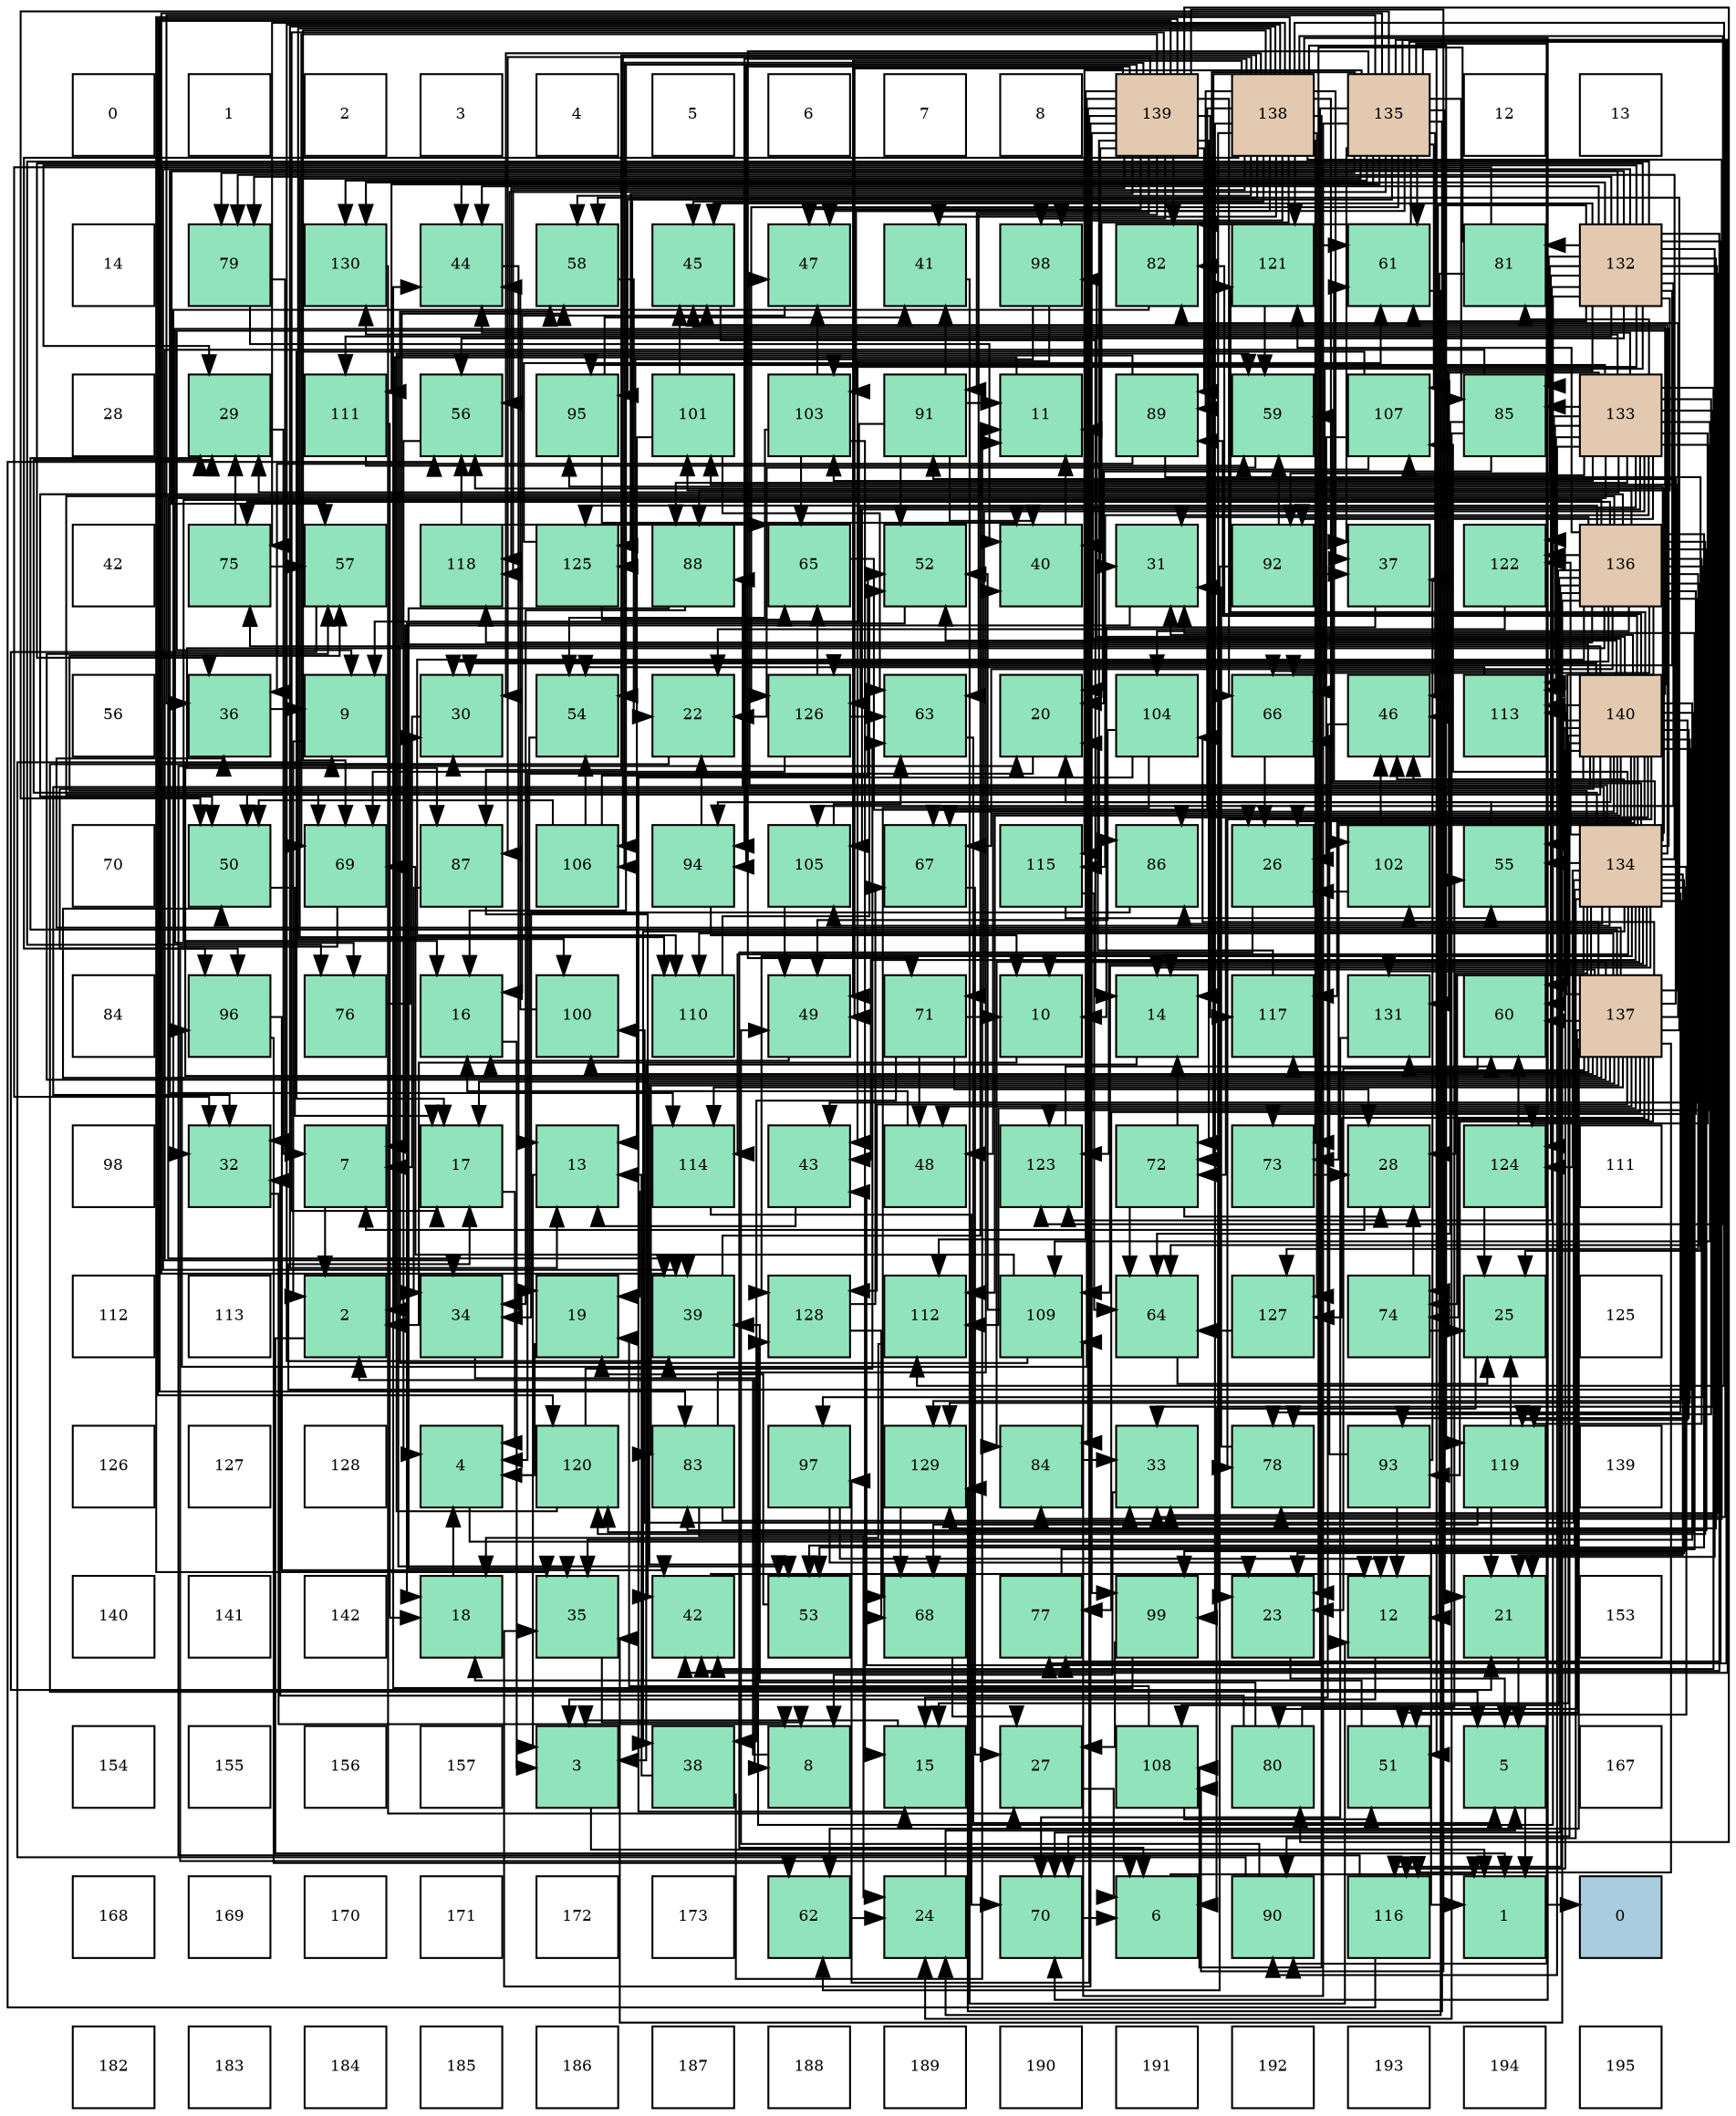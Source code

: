 digraph layout{
 rankdir=TB;
 splines=ortho;
 node [style=filled shape=square fixedsize=true width=0.6];
0[label="0", fontsize=8, fillcolor="#ffffff"];
1[label="1", fontsize=8, fillcolor="#ffffff"];
2[label="2", fontsize=8, fillcolor="#ffffff"];
3[label="3", fontsize=8, fillcolor="#ffffff"];
4[label="4", fontsize=8, fillcolor="#ffffff"];
5[label="5", fontsize=8, fillcolor="#ffffff"];
6[label="6", fontsize=8, fillcolor="#ffffff"];
7[label="7", fontsize=8, fillcolor="#ffffff"];
8[label="8", fontsize=8, fillcolor="#ffffff"];
9[label="139", fontsize=8, fillcolor="#e3c9af"];
10[label="138", fontsize=8, fillcolor="#e3c9af"];
11[label="135", fontsize=8, fillcolor="#e3c9af"];
12[label="12", fontsize=8, fillcolor="#ffffff"];
13[label="13", fontsize=8, fillcolor="#ffffff"];
14[label="14", fontsize=8, fillcolor="#ffffff"];
15[label="79", fontsize=8, fillcolor="#91e3bb"];
16[label="130", fontsize=8, fillcolor="#91e3bb"];
17[label="44", fontsize=8, fillcolor="#91e3bb"];
18[label="58", fontsize=8, fillcolor="#91e3bb"];
19[label="45", fontsize=8, fillcolor="#91e3bb"];
20[label="47", fontsize=8, fillcolor="#91e3bb"];
21[label="41", fontsize=8, fillcolor="#91e3bb"];
22[label="98", fontsize=8, fillcolor="#91e3bb"];
23[label="82", fontsize=8, fillcolor="#91e3bb"];
24[label="121", fontsize=8, fillcolor="#91e3bb"];
25[label="61", fontsize=8, fillcolor="#91e3bb"];
26[label="81", fontsize=8, fillcolor="#91e3bb"];
27[label="132", fontsize=8, fillcolor="#e3c9af"];
28[label="28", fontsize=8, fillcolor="#ffffff"];
29[label="29", fontsize=8, fillcolor="#91e3bb"];
30[label="111", fontsize=8, fillcolor="#91e3bb"];
31[label="56", fontsize=8, fillcolor="#91e3bb"];
32[label="95", fontsize=8, fillcolor="#91e3bb"];
33[label="101", fontsize=8, fillcolor="#91e3bb"];
34[label="103", fontsize=8, fillcolor="#91e3bb"];
35[label="91", fontsize=8, fillcolor="#91e3bb"];
36[label="11", fontsize=8, fillcolor="#91e3bb"];
37[label="89", fontsize=8, fillcolor="#91e3bb"];
38[label="59", fontsize=8, fillcolor="#91e3bb"];
39[label="107", fontsize=8, fillcolor="#91e3bb"];
40[label="85", fontsize=8, fillcolor="#91e3bb"];
41[label="133", fontsize=8, fillcolor="#e3c9af"];
42[label="42", fontsize=8, fillcolor="#ffffff"];
43[label="75", fontsize=8, fillcolor="#91e3bb"];
44[label="57", fontsize=8, fillcolor="#91e3bb"];
45[label="118", fontsize=8, fillcolor="#91e3bb"];
46[label="125", fontsize=8, fillcolor="#91e3bb"];
47[label="88", fontsize=8, fillcolor="#91e3bb"];
48[label="65", fontsize=8, fillcolor="#91e3bb"];
49[label="52", fontsize=8, fillcolor="#91e3bb"];
50[label="40", fontsize=8, fillcolor="#91e3bb"];
51[label="31", fontsize=8, fillcolor="#91e3bb"];
52[label="92", fontsize=8, fillcolor="#91e3bb"];
53[label="37", fontsize=8, fillcolor="#91e3bb"];
54[label="122", fontsize=8, fillcolor="#91e3bb"];
55[label="136", fontsize=8, fillcolor="#e3c9af"];
56[label="56", fontsize=8, fillcolor="#ffffff"];
57[label="36", fontsize=8, fillcolor="#91e3bb"];
58[label="9", fontsize=8, fillcolor="#91e3bb"];
59[label="30", fontsize=8, fillcolor="#91e3bb"];
60[label="54", fontsize=8, fillcolor="#91e3bb"];
61[label="22", fontsize=8, fillcolor="#91e3bb"];
62[label="126", fontsize=8, fillcolor="#91e3bb"];
63[label="63", fontsize=8, fillcolor="#91e3bb"];
64[label="20", fontsize=8, fillcolor="#91e3bb"];
65[label="104", fontsize=8, fillcolor="#91e3bb"];
66[label="66", fontsize=8, fillcolor="#91e3bb"];
67[label="46", fontsize=8, fillcolor="#91e3bb"];
68[label="113", fontsize=8, fillcolor="#91e3bb"];
69[label="140", fontsize=8, fillcolor="#e3c9af"];
70[label="70", fontsize=8, fillcolor="#ffffff"];
71[label="50", fontsize=8, fillcolor="#91e3bb"];
72[label="69", fontsize=8, fillcolor="#91e3bb"];
73[label="87", fontsize=8, fillcolor="#91e3bb"];
74[label="106", fontsize=8, fillcolor="#91e3bb"];
75[label="94", fontsize=8, fillcolor="#91e3bb"];
76[label="105", fontsize=8, fillcolor="#91e3bb"];
77[label="67", fontsize=8, fillcolor="#91e3bb"];
78[label="115", fontsize=8, fillcolor="#91e3bb"];
79[label="86", fontsize=8, fillcolor="#91e3bb"];
80[label="26", fontsize=8, fillcolor="#91e3bb"];
81[label="102", fontsize=8, fillcolor="#91e3bb"];
82[label="55", fontsize=8, fillcolor="#91e3bb"];
83[label="134", fontsize=8, fillcolor="#e3c9af"];
84[label="84", fontsize=8, fillcolor="#ffffff"];
85[label="96", fontsize=8, fillcolor="#91e3bb"];
86[label="76", fontsize=8, fillcolor="#91e3bb"];
87[label="16", fontsize=8, fillcolor="#91e3bb"];
88[label="100", fontsize=8, fillcolor="#91e3bb"];
89[label="110", fontsize=8, fillcolor="#91e3bb"];
90[label="49", fontsize=8, fillcolor="#91e3bb"];
91[label="71", fontsize=8, fillcolor="#91e3bb"];
92[label="10", fontsize=8, fillcolor="#91e3bb"];
93[label="14", fontsize=8, fillcolor="#91e3bb"];
94[label="117", fontsize=8, fillcolor="#91e3bb"];
95[label="131", fontsize=8, fillcolor="#91e3bb"];
96[label="60", fontsize=8, fillcolor="#91e3bb"];
97[label="137", fontsize=8, fillcolor="#e3c9af"];
98[label="98", fontsize=8, fillcolor="#ffffff"];
99[label="32", fontsize=8, fillcolor="#91e3bb"];
100[label="7", fontsize=8, fillcolor="#91e3bb"];
101[label="17", fontsize=8, fillcolor="#91e3bb"];
102[label="13", fontsize=8, fillcolor="#91e3bb"];
103[label="114", fontsize=8, fillcolor="#91e3bb"];
104[label="43", fontsize=8, fillcolor="#91e3bb"];
105[label="48", fontsize=8, fillcolor="#91e3bb"];
106[label="123", fontsize=8, fillcolor="#91e3bb"];
107[label="72", fontsize=8, fillcolor="#91e3bb"];
108[label="73", fontsize=8, fillcolor="#91e3bb"];
109[label="28", fontsize=8, fillcolor="#91e3bb"];
110[label="124", fontsize=8, fillcolor="#91e3bb"];
111[label="111", fontsize=8, fillcolor="#ffffff"];
112[label="112", fontsize=8, fillcolor="#ffffff"];
113[label="113", fontsize=8, fillcolor="#ffffff"];
114[label="2", fontsize=8, fillcolor="#91e3bb"];
115[label="34", fontsize=8, fillcolor="#91e3bb"];
116[label="19", fontsize=8, fillcolor="#91e3bb"];
117[label="39", fontsize=8, fillcolor="#91e3bb"];
118[label="128", fontsize=8, fillcolor="#91e3bb"];
119[label="112", fontsize=8, fillcolor="#91e3bb"];
120[label="109", fontsize=8, fillcolor="#91e3bb"];
121[label="64", fontsize=8, fillcolor="#91e3bb"];
122[label="127", fontsize=8, fillcolor="#91e3bb"];
123[label="74", fontsize=8, fillcolor="#91e3bb"];
124[label="25", fontsize=8, fillcolor="#91e3bb"];
125[label="125", fontsize=8, fillcolor="#ffffff"];
126[label="126", fontsize=8, fillcolor="#ffffff"];
127[label="127", fontsize=8, fillcolor="#ffffff"];
128[label="128", fontsize=8, fillcolor="#ffffff"];
129[label="4", fontsize=8, fillcolor="#91e3bb"];
130[label="120", fontsize=8, fillcolor="#91e3bb"];
131[label="83", fontsize=8, fillcolor="#91e3bb"];
132[label="97", fontsize=8, fillcolor="#91e3bb"];
133[label="129", fontsize=8, fillcolor="#91e3bb"];
134[label="84", fontsize=8, fillcolor="#91e3bb"];
135[label="33", fontsize=8, fillcolor="#91e3bb"];
136[label="78", fontsize=8, fillcolor="#91e3bb"];
137[label="93", fontsize=8, fillcolor="#91e3bb"];
138[label="119", fontsize=8, fillcolor="#91e3bb"];
139[label="139", fontsize=8, fillcolor="#ffffff"];
140[label="140", fontsize=8, fillcolor="#ffffff"];
141[label="141", fontsize=8, fillcolor="#ffffff"];
142[label="142", fontsize=8, fillcolor="#ffffff"];
143[label="18", fontsize=8, fillcolor="#91e3bb"];
144[label="35", fontsize=8, fillcolor="#91e3bb"];
145[label="42", fontsize=8, fillcolor="#91e3bb"];
146[label="53", fontsize=8, fillcolor="#91e3bb"];
147[label="68", fontsize=8, fillcolor="#91e3bb"];
148[label="77", fontsize=8, fillcolor="#91e3bb"];
149[label="99", fontsize=8, fillcolor="#91e3bb"];
150[label="23", fontsize=8, fillcolor="#91e3bb"];
151[label="12", fontsize=8, fillcolor="#91e3bb"];
152[label="21", fontsize=8, fillcolor="#91e3bb"];
153[label="153", fontsize=8, fillcolor="#ffffff"];
154[label="154", fontsize=8, fillcolor="#ffffff"];
155[label="155", fontsize=8, fillcolor="#ffffff"];
156[label="156", fontsize=8, fillcolor="#ffffff"];
157[label="157", fontsize=8, fillcolor="#ffffff"];
158[label="3", fontsize=8, fillcolor="#91e3bb"];
159[label="38", fontsize=8, fillcolor="#91e3bb"];
160[label="8", fontsize=8, fillcolor="#91e3bb"];
161[label="15", fontsize=8, fillcolor="#91e3bb"];
162[label="27", fontsize=8, fillcolor="#91e3bb"];
163[label="108", fontsize=8, fillcolor="#91e3bb"];
164[label="80", fontsize=8, fillcolor="#91e3bb"];
165[label="51", fontsize=8, fillcolor="#91e3bb"];
166[label="5", fontsize=8, fillcolor="#91e3bb"];
167[label="167", fontsize=8, fillcolor="#ffffff"];
168[label="168", fontsize=8, fillcolor="#ffffff"];
169[label="169", fontsize=8, fillcolor="#ffffff"];
170[label="170", fontsize=8, fillcolor="#ffffff"];
171[label="171", fontsize=8, fillcolor="#ffffff"];
172[label="172", fontsize=8, fillcolor="#ffffff"];
173[label="173", fontsize=8, fillcolor="#ffffff"];
174[label="62", fontsize=8, fillcolor="#91e3bb"];
175[label="24", fontsize=8, fillcolor="#91e3bb"];
176[label="70", fontsize=8, fillcolor="#91e3bb"];
177[label="6", fontsize=8, fillcolor="#91e3bb"];
178[label="90", fontsize=8, fillcolor="#91e3bb"];
179[label="116", fontsize=8, fillcolor="#91e3bb"];
180[label="1", fontsize=8, fillcolor="#91e3bb"];
181[label="0", fontsize=8, fillcolor="#a9ccde"];
182[label="182", fontsize=8, fillcolor="#ffffff"];
183[label="183", fontsize=8, fillcolor="#ffffff"];
184[label="184", fontsize=8, fillcolor="#ffffff"];
185[label="185", fontsize=8, fillcolor="#ffffff"];
186[label="186", fontsize=8, fillcolor="#ffffff"];
187[label="187", fontsize=8, fillcolor="#ffffff"];
188[label="188", fontsize=8, fillcolor="#ffffff"];
189[label="189", fontsize=8, fillcolor="#ffffff"];
190[label="190", fontsize=8, fillcolor="#ffffff"];
191[label="191", fontsize=8, fillcolor="#ffffff"];
192[label="192", fontsize=8, fillcolor="#ffffff"];
193[label="193", fontsize=8, fillcolor="#ffffff"];
194[label="194", fontsize=8, fillcolor="#ffffff"];
195[label="195", fontsize=8, fillcolor="#ffffff"];
edge [constraint=false, style=vis];180 -> 181;
114 -> 180;
158 -> 180;
129 -> 180;
166 -> 180;
177 -> 180;
100 -> 114;
160 -> 114;
58 -> 114;
92 -> 114;
36 -> 114;
151 -> 158;
102 -> 158;
93 -> 158;
161 -> 158;
87 -> 158;
101 -> 129;
143 -> 129;
116 -> 129;
64 -> 129;
152 -> 166;
61 -> 166;
150 -> 166;
175 -> 166;
124 -> 177;
80 -> 177;
162 -> 177;
109 -> 100;
29 -> 100;
59 -> 100;
51 -> 100;
99 -> 160;
135 -> 160;
115 -> 160;
144 -> 160;
57 -> 58;
53 -> 92;
159 -> 36;
159 -> 102;
117 -> 36;
50 -> 36;
21 -> 151;
145 -> 151;
104 -> 102;
17 -> 102;
19 -> 93;
67 -> 161;
20 -> 87;
105 -> 87;
90 -> 87;
71 -> 101;
165 -> 143;
49 -> 143;
146 -> 116;
60 -> 116;
82 -> 64;
31 -> 129;
44 -> 152;
18 -> 61;
38 -> 61;
96 -> 150;
25 -> 175;
174 -> 175;
63 -> 166;
121 -> 124;
48 -> 80;
66 -> 80;
77 -> 162;
147 -> 162;
72 -> 177;
176 -> 177;
91 -> 92;
91 -> 109;
91 -> 159;
91 -> 105;
107 -> 93;
107 -> 109;
107 -> 121;
108 -> 109;
123 -> 124;
123 -> 109;
43 -> 29;
43 -> 44;
86 -> 59;
148 -> 51;
136 -> 51;
15 -> 99;
15 -> 50;
164 -> 99;
164 -> 117;
164 -> 82;
26 -> 151;
26 -> 150;
26 -> 99;
23 -> 99;
131 -> 175;
131 -> 135;
131 -> 50;
134 -> 135;
40 -> 64;
40 -> 175;
40 -> 115;
40 -> 121;
79 -> 115;
73 -> 115;
73 -> 145;
47 -> 115;
47 -> 144;
37 -> 124;
37 -> 57;
37 -> 146;
178 -> 58;
178 -> 90;
35 -> 58;
35 -> 36;
35 -> 50;
35 -> 21;
35 -> 49;
52 -> 53;
52 -> 38;
52 -> 174;
137 -> 151;
137 -> 53;
137 -> 66;
75 -> 92;
75 -> 61;
32 -> 50;
32 -> 21;
85 -> 145;
85 -> 174;
132 -> 151;
132 -> 150;
22 -> 104;
22 -> 60;
149 -> 162;
149 -> 17;
88 -> 17;
33 -> 102;
33 -> 19;
33 -> 63;
81 -> 80;
81 -> 67;
34 -> 161;
34 -> 20;
34 -> 60;
34 -> 48;
65 -> 161;
65 -> 90;
65 -> 147;
76 -> 90;
76 -> 63;
74 -> 71;
74 -> 49;
74 -> 60;
39 -> 101;
39 -> 64;
39 -> 80;
163 -> 116;
163 -> 165;
120 -> 49;
120 -> 18;
120 -> 72;
89 -> 49;
30 -> 143;
30 -> 38;
119 -> 143;
68 -> 60;
103 -> 116;
103 -> 176;
78 -> 82;
78 -> 121;
179 -> 64;
179 -> 31;
94 -> 64;
45 -> 31;
45 -> 48;
138 -> 152;
138 -> 124;
138 -> 147;
130 -> 38;
130 -> 63;
24 -> 38;
24 -> 25;
54 -> 61;
106 -> 96;
110 -> 124;
110 -> 96;
46 -> 25;
46 -> 48;
62 -> 63;
62 -> 48;
62 -> 72;
122 -> 121;
118 -> 77;
118 -> 147;
133 -> 147;
16 -> 162;
95 -> 176;
27 -> 152;
27 -> 29;
27 -> 135;
27 -> 57;
27 -> 117;
27 -> 145;
27 -> 17;
27 -> 19;
27 -> 67;
27 -> 31;
27 -> 44;
27 -> 25;
27 -> 66;
27 -> 123;
27 -> 86;
27 -> 148;
27 -> 136;
27 -> 15;
27 -> 26;
27 -> 40;
27 -> 47;
27 -> 52;
27 -> 34;
27 -> 76;
27 -> 30;
27 -> 103;
27 -> 106;
27 -> 110;
27 -> 62;
27 -> 118;
27 -> 133;
27 -> 16;
41 -> 29;
41 -> 135;
41 -> 117;
41 -> 145;
41 -> 17;
41 -> 66;
41 -> 91;
41 -> 136;
41 -> 26;
41 -> 40;
41 -> 47;
41 -> 178;
41 -> 52;
41 -> 32;
41 -> 34;
41 -> 76;
41 -> 39;
41 -> 120;
41 -> 68;
41 -> 78;
41 -> 54;
41 -> 106;
41 -> 110;
41 -> 62;
41 -> 16;
41 -> 95;
83 -> 93;
83 -> 152;
83 -> 150;
83 -> 109;
83 -> 29;
83 -> 159;
83 -> 104;
83 -> 19;
83 -> 67;
83 -> 20;
83 -> 165;
83 -> 146;
83 -> 82;
83 -> 31;
83 -> 44;
83 -> 38;
83 -> 25;
83 -> 123;
83 -> 86;
83 -> 136;
83 -> 15;
83 -> 134;
83 -> 79;
83 -> 47;
83 -> 178;
83 -> 32;
83 -> 149;
83 -> 88;
83 -> 76;
83 -> 39;
83 -> 120;
83 -> 103;
83 -> 54;
83 -> 106;
83 -> 110;
83 -> 118;
83 -> 133;
83 -> 95;
11 -> 93;
11 -> 152;
11 -> 135;
11 -> 57;
11 -> 53;
11 -> 117;
11 -> 145;
11 -> 104;
11 -> 17;
11 -> 67;
11 -> 71;
11 -> 165;
11 -> 31;
11 -> 25;
11 -> 91;
11 -> 148;
11 -> 15;
11 -> 23;
11 -> 40;
11 -> 178;
11 -> 32;
11 -> 34;
11 -> 39;
11 -> 120;
11 -> 89;
11 -> 30;
11 -> 78;
11 -> 62;
11 -> 133;
11 -> 16;
55 -> 87;
55 -> 59;
55 -> 51;
55 -> 144;
55 -> 104;
55 -> 71;
55 -> 146;
55 -> 96;
55 -> 121;
55 -> 66;
55 -> 77;
55 -> 72;
55 -> 176;
55 -> 108;
55 -> 43;
55 -> 131;
55 -> 73;
55 -> 132;
55 -> 33;
55 -> 65;
55 -> 163;
55 -> 89;
55 -> 68;
55 -> 179;
55 -> 45;
55 -> 138;
55 -> 130;
55 -> 24;
55 -> 54;
55 -> 46;
55 -> 122;
97 -> 92;
97 -> 93;
97 -> 101;
97 -> 29;
97 -> 59;
97 -> 57;
97 -> 105;
97 -> 71;
97 -> 165;
97 -> 146;
97 -> 44;
97 -> 18;
97 -> 96;
97 -> 174;
97 -> 123;
97 -> 148;
97 -> 164;
97 -> 23;
97 -> 131;
97 -> 35;
97 -> 137;
97 -> 88;
97 -> 33;
97 -> 81;
97 -> 65;
97 -> 89;
97 -> 119;
97 -> 68;
97 -> 103;
97 -> 179;
97 -> 94;
97 -> 122;
97 -> 118;
97 -> 95;
10 -> 102;
10 -> 150;
10 -> 59;
10 -> 144;
10 -> 53;
10 -> 117;
10 -> 50;
10 -> 21;
10 -> 19;
10 -> 20;
10 -> 90;
10 -> 18;
10 -> 77;
10 -> 72;
10 -> 176;
10 -> 107;
10 -> 108;
10 -> 43;
10 -> 134;
10 -> 73;
10 -> 37;
10 -> 75;
10 -> 85;
10 -> 22;
10 -> 149;
10 -> 88;
10 -> 81;
10 -> 74;
10 -> 163;
10 -> 119;
10 -> 45;
10 -> 138;
10 -> 24;
10 -> 106;
10 -> 46;
10 -> 122;
9 -> 87;
9 -> 101;
9 -> 51;
9 -> 144;
9 -> 20;
9 -> 90;
9 -> 63;
9 -> 66;
9 -> 72;
9 -> 107;
9 -> 164;
9 -> 23;
9 -> 131;
9 -> 134;
9 -> 79;
9 -> 73;
9 -> 37;
9 -> 35;
9 -> 75;
9 -> 85;
9 -> 132;
9 -> 22;
9 -> 149;
9 -> 74;
9 -> 163;
9 -> 119;
9 -> 94;
9 -> 45;
9 -> 130;
9 -> 46;
69 -> 58;
69 -> 36;
69 -> 161;
69 -> 101;
69 -> 80;
69 -> 59;
69 -> 51;
69 -> 99;
69 -> 144;
69 -> 19;
69 -> 67;
69 -> 105;
69 -> 71;
69 -> 49;
69 -> 82;
69 -> 18;
69 -> 96;
69 -> 77;
69 -> 176;
69 -> 107;
69 -> 108;
69 -> 43;
69 -> 136;
69 -> 23;
69 -> 79;
69 -> 37;
69 -> 137;
69 -> 75;
69 -> 85;
69 -> 22;
69 -> 119;
69 -> 68;
69 -> 179;
69 -> 94;
69 -> 138;
69 -> 130;
69 -> 24;
69 -> 133;
edge [constraint=true, style=invis];
0 -> 14 -> 28 -> 42 -> 56 -> 70 -> 84 -> 98 -> 112 -> 126 -> 140 -> 154 -> 168 -> 182;
1 -> 15 -> 29 -> 43 -> 57 -> 71 -> 85 -> 99 -> 113 -> 127 -> 141 -> 155 -> 169 -> 183;
2 -> 16 -> 30 -> 44 -> 58 -> 72 -> 86 -> 100 -> 114 -> 128 -> 142 -> 156 -> 170 -> 184;
3 -> 17 -> 31 -> 45 -> 59 -> 73 -> 87 -> 101 -> 115 -> 129 -> 143 -> 157 -> 171 -> 185;
4 -> 18 -> 32 -> 46 -> 60 -> 74 -> 88 -> 102 -> 116 -> 130 -> 144 -> 158 -> 172 -> 186;
5 -> 19 -> 33 -> 47 -> 61 -> 75 -> 89 -> 103 -> 117 -> 131 -> 145 -> 159 -> 173 -> 187;
6 -> 20 -> 34 -> 48 -> 62 -> 76 -> 90 -> 104 -> 118 -> 132 -> 146 -> 160 -> 174 -> 188;
7 -> 21 -> 35 -> 49 -> 63 -> 77 -> 91 -> 105 -> 119 -> 133 -> 147 -> 161 -> 175 -> 189;
8 -> 22 -> 36 -> 50 -> 64 -> 78 -> 92 -> 106 -> 120 -> 134 -> 148 -> 162 -> 176 -> 190;
9 -> 23 -> 37 -> 51 -> 65 -> 79 -> 93 -> 107 -> 121 -> 135 -> 149 -> 163 -> 177 -> 191;
10 -> 24 -> 38 -> 52 -> 66 -> 80 -> 94 -> 108 -> 122 -> 136 -> 150 -> 164 -> 178 -> 192;
11 -> 25 -> 39 -> 53 -> 67 -> 81 -> 95 -> 109 -> 123 -> 137 -> 151 -> 165 -> 179 -> 193;
12 -> 26 -> 40 -> 54 -> 68 -> 82 -> 96 -> 110 -> 124 -> 138 -> 152 -> 166 -> 180 -> 194;
13 -> 27 -> 41 -> 55 -> 69 -> 83 -> 97 -> 111 -> 125 -> 139 -> 153 -> 167 -> 181 -> 195;
rank = same {0 -> 1 -> 2 -> 3 -> 4 -> 5 -> 6 -> 7 -> 8 -> 9 -> 10 -> 11 -> 12 -> 13};
rank = same {14 -> 15 -> 16 -> 17 -> 18 -> 19 -> 20 -> 21 -> 22 -> 23 -> 24 -> 25 -> 26 -> 27};
rank = same {28 -> 29 -> 30 -> 31 -> 32 -> 33 -> 34 -> 35 -> 36 -> 37 -> 38 -> 39 -> 40 -> 41};
rank = same {42 -> 43 -> 44 -> 45 -> 46 -> 47 -> 48 -> 49 -> 50 -> 51 -> 52 -> 53 -> 54 -> 55};
rank = same {56 -> 57 -> 58 -> 59 -> 60 -> 61 -> 62 -> 63 -> 64 -> 65 -> 66 -> 67 -> 68 -> 69};
rank = same {70 -> 71 -> 72 -> 73 -> 74 -> 75 -> 76 -> 77 -> 78 -> 79 -> 80 -> 81 -> 82 -> 83};
rank = same {84 -> 85 -> 86 -> 87 -> 88 -> 89 -> 90 -> 91 -> 92 -> 93 -> 94 -> 95 -> 96 -> 97};
rank = same {98 -> 99 -> 100 -> 101 -> 102 -> 103 -> 104 -> 105 -> 106 -> 107 -> 108 -> 109 -> 110 -> 111};
rank = same {112 -> 113 -> 114 -> 115 -> 116 -> 117 -> 118 -> 119 -> 120 -> 121 -> 122 -> 123 -> 124 -> 125};
rank = same {126 -> 127 -> 128 -> 129 -> 130 -> 131 -> 132 -> 133 -> 134 -> 135 -> 136 -> 137 -> 138 -> 139};
rank = same {140 -> 141 -> 142 -> 143 -> 144 -> 145 -> 146 -> 147 -> 148 -> 149 -> 150 -> 151 -> 152 -> 153};
rank = same {154 -> 155 -> 156 -> 157 -> 158 -> 159 -> 160 -> 161 -> 162 -> 163 -> 164 -> 165 -> 166 -> 167};
rank = same {168 -> 169 -> 170 -> 171 -> 172 -> 173 -> 174 -> 175 -> 176 -> 177 -> 178 -> 179 -> 180 -> 181};
rank = same {182 -> 183 -> 184 -> 185 -> 186 -> 187 -> 188 -> 189 -> 190 -> 191 -> 192 -> 193 -> 194 -> 195};
}